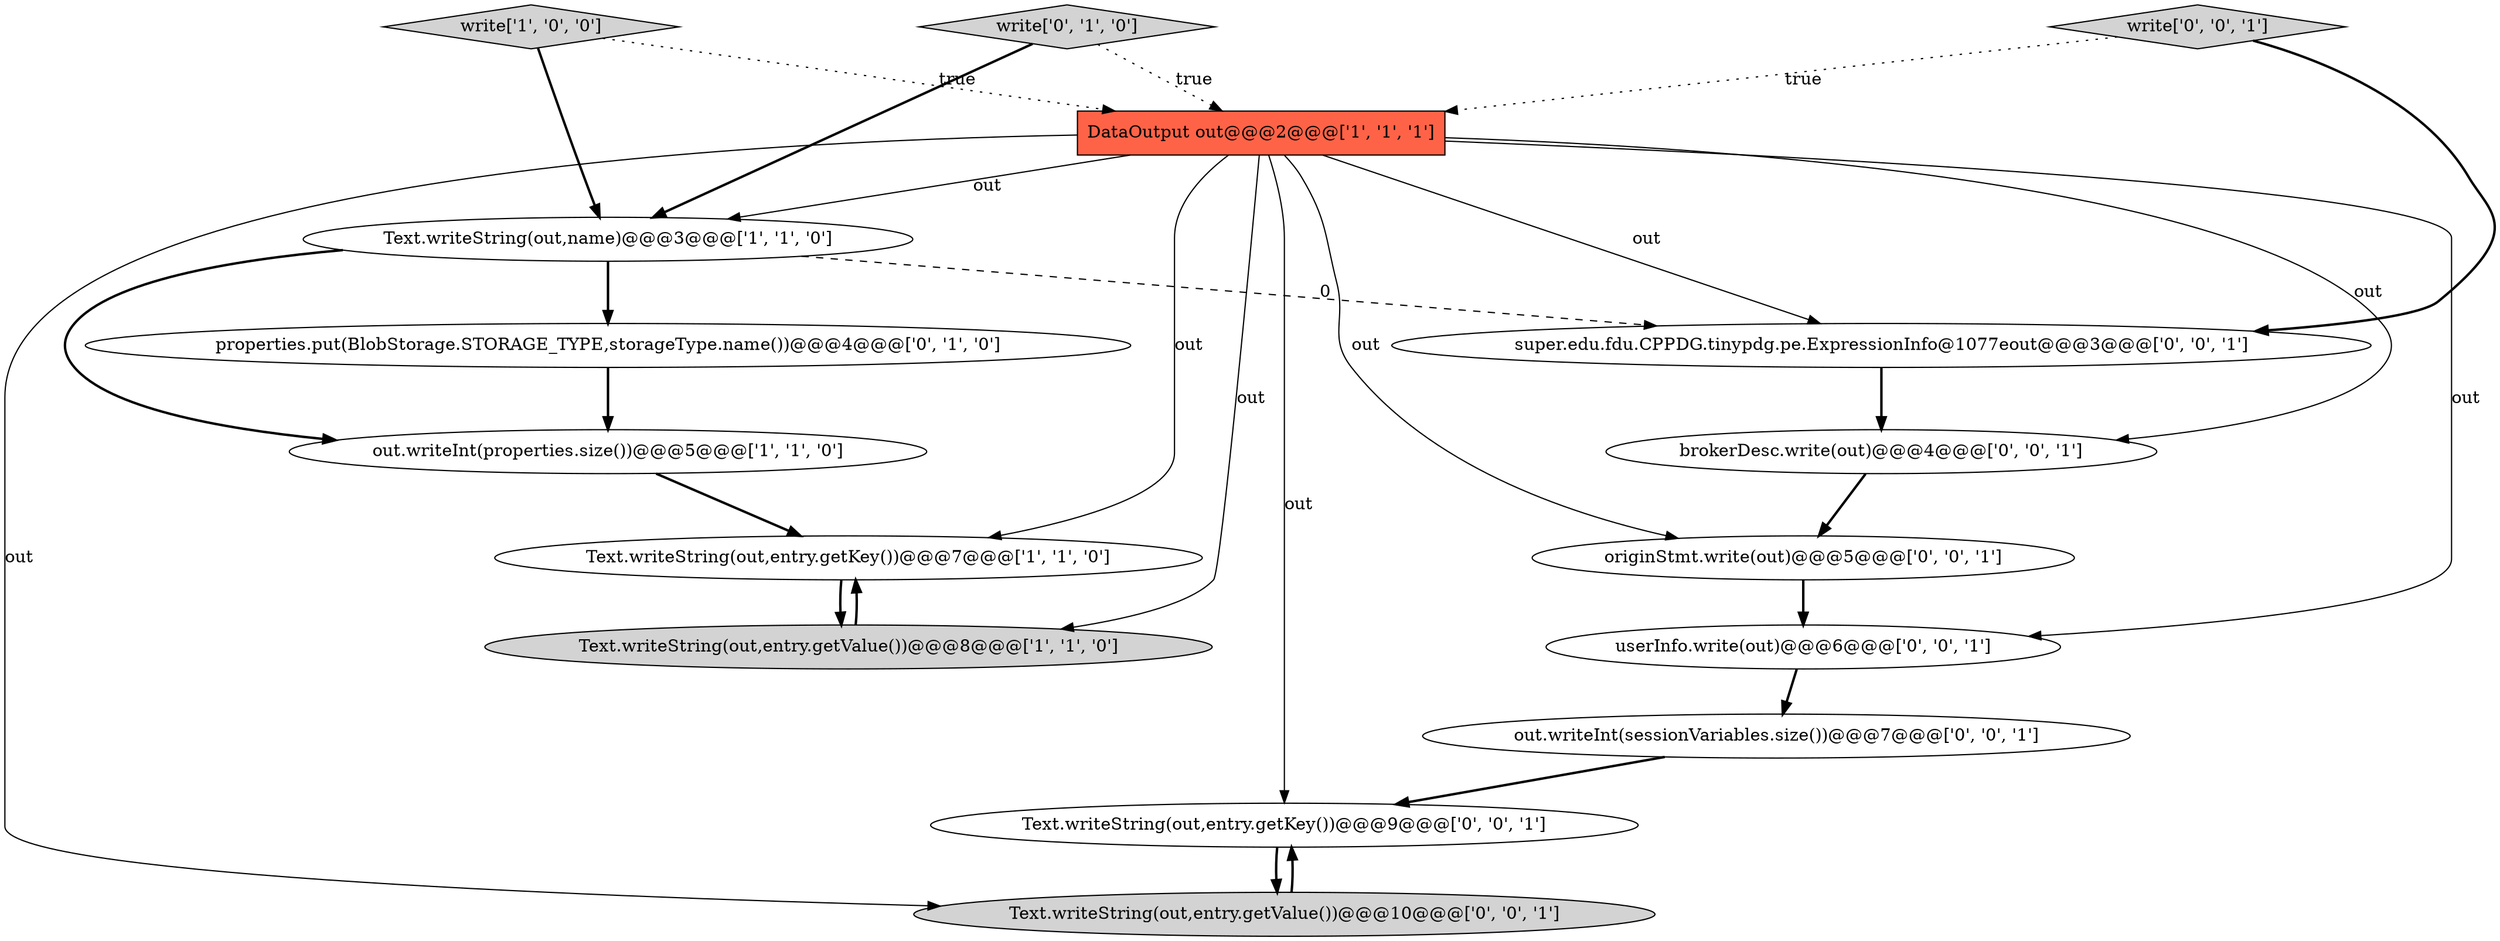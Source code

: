 digraph {
7 [style = filled, label = "write['0', '1', '0']", fillcolor = lightgray, shape = diamond image = "AAA0AAABBB2BBB"];
8 [style = filled, label = "originStmt.write(out)@@@5@@@['0', '0', '1']", fillcolor = white, shape = ellipse image = "AAA0AAABBB3BBB"];
5 [style = filled, label = "Text.writeString(out,entry.getValue())@@@8@@@['1', '1', '0']", fillcolor = lightgray, shape = ellipse image = "AAA0AAABBB1BBB"];
14 [style = filled, label = "super.edu.fdu.CPPDG.tinypdg.pe.ExpressionInfo@1077eout@@@3@@@['0', '0', '1']", fillcolor = white, shape = ellipse image = "AAA0AAABBB3BBB"];
13 [style = filled, label = "Text.writeString(out,entry.getKey())@@@9@@@['0', '0', '1']", fillcolor = white, shape = ellipse image = "AAA0AAABBB3BBB"];
15 [style = filled, label = "out.writeInt(sessionVariables.size())@@@7@@@['0', '0', '1']", fillcolor = white, shape = ellipse image = "AAA0AAABBB3BBB"];
10 [style = filled, label = "write['0', '0', '1']", fillcolor = lightgray, shape = diamond image = "AAA0AAABBB3BBB"];
12 [style = filled, label = "brokerDesc.write(out)@@@4@@@['0', '0', '1']", fillcolor = white, shape = ellipse image = "AAA0AAABBB3BBB"];
4 [style = filled, label = "out.writeInt(properties.size())@@@5@@@['1', '1', '0']", fillcolor = white, shape = ellipse image = "AAA0AAABBB1BBB"];
0 [style = filled, label = "write['1', '0', '0']", fillcolor = lightgray, shape = diamond image = "AAA0AAABBB1BBB"];
9 [style = filled, label = "Text.writeString(out,entry.getValue())@@@10@@@['0', '0', '1']", fillcolor = lightgray, shape = ellipse image = "AAA0AAABBB3BBB"];
3 [style = filled, label = "Text.writeString(out,entry.getKey())@@@7@@@['1', '1', '0']", fillcolor = white, shape = ellipse image = "AAA0AAABBB1BBB"];
11 [style = filled, label = "userInfo.write(out)@@@6@@@['0', '0', '1']", fillcolor = white, shape = ellipse image = "AAA0AAABBB3BBB"];
6 [style = filled, label = "properties.put(BlobStorage.STORAGE_TYPE,storageType.name())@@@4@@@['0', '1', '0']", fillcolor = white, shape = ellipse image = "AAA1AAABBB2BBB"];
2 [style = filled, label = "Text.writeString(out,name)@@@3@@@['1', '1', '0']", fillcolor = white, shape = ellipse image = "AAA0AAABBB1BBB"];
1 [style = filled, label = "DataOutput out@@@2@@@['1', '1', '1']", fillcolor = tomato, shape = box image = "AAA0AAABBB1BBB"];
0->1 [style = dotted, label="true"];
10->1 [style = dotted, label="true"];
2->4 [style = bold, label=""];
6->4 [style = bold, label=""];
1->11 [style = solid, label="out"];
9->13 [style = bold, label=""];
14->12 [style = bold, label=""];
1->5 [style = solid, label="out"];
11->15 [style = bold, label=""];
7->1 [style = dotted, label="true"];
1->13 [style = solid, label="out"];
3->5 [style = bold, label=""];
8->11 [style = bold, label=""];
1->8 [style = solid, label="out"];
1->9 [style = solid, label="out"];
2->14 [style = dashed, label="0"];
15->13 [style = bold, label=""];
1->2 [style = solid, label="out"];
1->14 [style = solid, label="out"];
2->6 [style = bold, label=""];
5->3 [style = bold, label=""];
13->9 [style = bold, label=""];
1->3 [style = solid, label="out"];
0->2 [style = bold, label=""];
12->8 [style = bold, label=""];
4->3 [style = bold, label=""];
1->12 [style = solid, label="out"];
10->14 [style = bold, label=""];
7->2 [style = bold, label=""];
}
